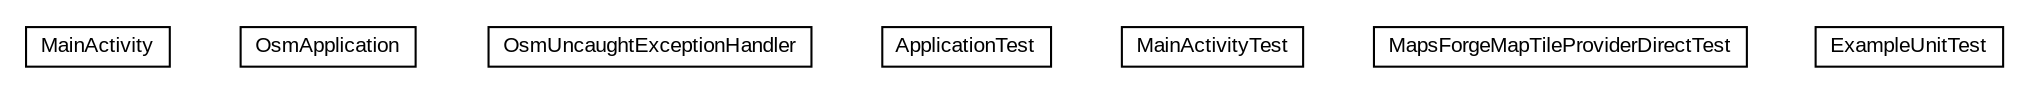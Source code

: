 #!/usr/local/bin/dot
#
# Class diagram 
# Generated by UMLGraph version R5_6-24-gf6e263 (http://www.umlgraph.org/)
#

digraph G {
	edge [fontname="arial",fontsize=10,labelfontname="arial",labelfontsize=10];
	node [fontname="arial",fontsize=10,shape=plaintext];
	nodesep=0.25;
	ranksep=0.5;
	// org.osmdroid.forge.app.MainActivity
	c15791 [label=<<table title="org.osmdroid.forge.app.MainActivity" border="0" cellborder="1" cellspacing="0" cellpadding="2" port="p" href="./MainActivity.html">
		<tr><td><table border="0" cellspacing="0" cellpadding="1">
<tr><td align="center" balign="center"> MainActivity </td></tr>
		</table></td></tr>
		</table>>, URL="./MainActivity.html", fontname="arial", fontcolor="black", fontsize=10.0];
	// org.osmdroid.forge.app.OsmApplication
	c15792 [label=<<table title="org.osmdroid.forge.app.OsmApplication" border="0" cellborder="1" cellspacing="0" cellpadding="2" port="p" href="./OsmApplication.html">
		<tr><td><table border="0" cellspacing="0" cellpadding="1">
<tr><td align="center" balign="center"> OsmApplication </td></tr>
		</table></td></tr>
		</table>>, URL="./OsmApplication.html", fontname="arial", fontcolor="black", fontsize=10.0];
	// org.osmdroid.forge.app.OsmApplication.OsmUncaughtExceptionHandler
	c15793 [label=<<table title="org.osmdroid.forge.app.OsmApplication.OsmUncaughtExceptionHandler" border="0" cellborder="1" cellspacing="0" cellpadding="2" port="p" href="./OsmApplication.OsmUncaughtExceptionHandler.html">
		<tr><td><table border="0" cellspacing="0" cellpadding="1">
<tr><td align="center" balign="center"> OsmUncaughtExceptionHandler </td></tr>
		</table></td></tr>
		</table>>, URL="./OsmApplication.OsmUncaughtExceptionHandler.html", fontname="arial", fontcolor="black", fontsize=10.0];
	// org.osmdroid.forge.app.ApplicationTest
	c15794 [label=<<table title="org.osmdroid.forge.app.ApplicationTest" border="0" cellborder="1" cellspacing="0" cellpadding="2" port="p" href="./ApplicationTest.html">
		<tr><td><table border="0" cellspacing="0" cellpadding="1">
<tr><td align="center" balign="center"> ApplicationTest </td></tr>
		</table></td></tr>
		</table>>, URL="./ApplicationTest.html", fontname="arial", fontcolor="black", fontsize=10.0];
	// org.osmdroid.forge.app.MainActivityTest
	c15795 [label=<<table title="org.osmdroid.forge.app.MainActivityTest" border="0" cellborder="1" cellspacing="0" cellpadding="2" port="p" href="./MainActivityTest.html">
		<tr><td><table border="0" cellspacing="0" cellpadding="1">
<tr><td align="center" balign="center"> MainActivityTest </td></tr>
		</table></td></tr>
		</table>>, URL="./MainActivityTest.html", fontname="arial", fontcolor="black", fontsize=10.0];
	// org.osmdroid.forge.app.MapsForgeMapTileProviderDirectTest
	c15796 [label=<<table title="org.osmdroid.forge.app.MapsForgeMapTileProviderDirectTest" border="0" cellborder="1" cellspacing="0" cellpadding="2" port="p" href="./MapsForgeMapTileProviderDirectTest.html">
		<tr><td><table border="0" cellspacing="0" cellpadding="1">
<tr><td align="center" balign="center"> MapsForgeMapTileProviderDirectTest </td></tr>
		</table></td></tr>
		</table>>, URL="./MapsForgeMapTileProviderDirectTest.html", fontname="arial", fontcolor="black", fontsize=10.0];
	// org.osmdroid.forge.app.ExampleUnitTest
	c15797 [label=<<table title="org.osmdroid.forge.app.ExampleUnitTest" border="0" cellborder="1" cellspacing="0" cellpadding="2" port="p" href="./ExampleUnitTest.html">
		<tr><td><table border="0" cellspacing="0" cellpadding="1">
<tr><td align="center" balign="center"> ExampleUnitTest </td></tr>
		</table></td></tr>
		</table>>, URL="./ExampleUnitTest.html", fontname="arial", fontcolor="black", fontsize=10.0];
}

